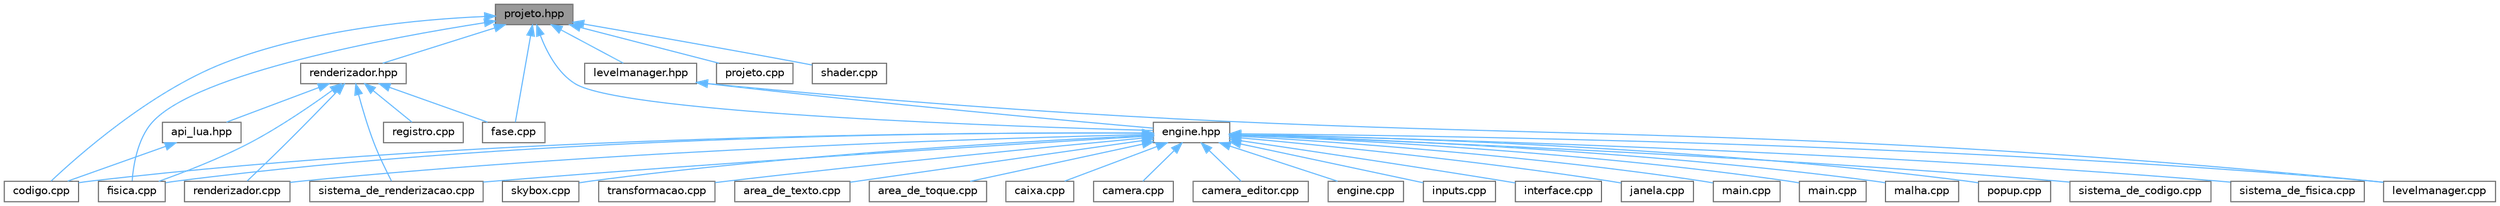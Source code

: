 digraph "projeto.hpp"
{
 // LATEX_PDF_SIZE
  bgcolor="transparent";
  edge [fontname=Helvetica,fontsize=10,labelfontname=Helvetica,labelfontsize=10];
  node [fontname=Helvetica,fontsize=10,shape=box,height=0.2,width=0.4];
  Node1 [id="Node000001",label="projeto.hpp",height=0.2,width=0.4,color="gray40", fillcolor="grey60", style="filled", fontcolor="black",tooltip="Classe projeto."];
  Node1 -> Node2 [id="edge1_Node000001_Node000002",dir="back",color="steelblue1",style="solid",tooltip=" "];
  Node2 [id="Node000002",label="codigo.cpp",height=0.2,width=0.4,color="grey40", fillcolor="white", style="filled",URL="$codigo_8cpp.html",tooltip=" "];
  Node1 -> Node3 [id="edge2_Node000001_Node000003",dir="back",color="steelblue1",style="solid",tooltip=" "];
  Node3 [id="Node000003",label="engine.hpp",height=0.2,width=0.4,color="grey40", fillcolor="white", style="filled",URL="$engine_8hpp.html",tooltip=" "];
  Node3 -> Node4 [id="edge3_Node000003_Node000004",dir="back",color="steelblue1",style="solid",tooltip=" "];
  Node4 [id="Node000004",label="area_de_texto.cpp",height=0.2,width=0.4,color="grey40", fillcolor="white", style="filled",URL="$area__de__texto_8cpp.html",tooltip=" "];
  Node3 -> Node5 [id="edge4_Node000003_Node000005",dir="back",color="steelblue1",style="solid",tooltip=" "];
  Node5 [id="Node000005",label="area_de_toque.cpp",height=0.2,width=0.4,color="grey40", fillcolor="white", style="filled",URL="$area__de__toque_8cpp.html",tooltip=" "];
  Node3 -> Node6 [id="edge5_Node000003_Node000006",dir="back",color="steelblue1",style="solid",tooltip=" "];
  Node6 [id="Node000006",label="caixa.cpp",height=0.2,width=0.4,color="grey40", fillcolor="white", style="filled",URL="$caixa_8cpp.html",tooltip=" "];
  Node3 -> Node7 [id="edge6_Node000003_Node000007",dir="back",color="steelblue1",style="solid",tooltip=" "];
  Node7 [id="Node000007",label="camera.cpp",height=0.2,width=0.4,color="grey40", fillcolor="white", style="filled",URL="$camera_8cpp.html",tooltip=" "];
  Node3 -> Node8 [id="edge7_Node000003_Node000008",dir="back",color="steelblue1",style="solid",tooltip=" "];
  Node8 [id="Node000008",label="camera_editor.cpp",height=0.2,width=0.4,color="grey40", fillcolor="white", style="filled",URL="$camera__editor_8cpp.html",tooltip=" "];
  Node3 -> Node2 [id="edge8_Node000003_Node000002",dir="back",color="steelblue1",style="solid",tooltip=" "];
  Node3 -> Node9 [id="edge9_Node000003_Node000009",dir="back",color="steelblue1",style="solid",tooltip=" "];
  Node9 [id="Node000009",label="engine.cpp",height=0.2,width=0.4,color="grey40", fillcolor="white", style="filled",URL="$engine_8cpp.html",tooltip=" "];
  Node3 -> Node10 [id="edge10_Node000003_Node000010",dir="back",color="steelblue1",style="solid",tooltip=" "];
  Node10 [id="Node000010",label="fisica.cpp",height=0.2,width=0.4,color="grey40", fillcolor="white", style="filled",URL="$fisica_8cpp.html",tooltip=" "];
  Node3 -> Node11 [id="edge11_Node000003_Node000011",dir="back",color="steelblue1",style="solid",tooltip=" "];
  Node11 [id="Node000011",label="inputs.cpp",height=0.2,width=0.4,color="grey40", fillcolor="white", style="filled",URL="$inputs_8cpp.html",tooltip=" "];
  Node3 -> Node12 [id="edge12_Node000003_Node000012",dir="back",color="steelblue1",style="solid",tooltip=" "];
  Node12 [id="Node000012",label="interface.cpp",height=0.2,width=0.4,color="grey40", fillcolor="white", style="filled",URL="$interface_8cpp.html",tooltip=" "];
  Node3 -> Node13 [id="edge13_Node000003_Node000013",dir="back",color="steelblue1",style="solid",tooltip=" "];
  Node13 [id="Node000013",label="janela.cpp",height=0.2,width=0.4,color="grey40", fillcolor="white", style="filled",URL="$janela_8cpp.html",tooltip=" "];
  Node3 -> Node14 [id="edge14_Node000003_Node000014",dir="back",color="steelblue1",style="solid",tooltip=" "];
  Node14 [id="Node000014",label="levelmanager.cpp",height=0.2,width=0.4,color="grey40", fillcolor="white", style="filled",URL="$levelmanager_8cpp.html",tooltip=" "];
  Node3 -> Node15 [id="edge15_Node000003_Node000015",dir="back",color="steelblue1",style="solid",tooltip=" "];
  Node15 [id="Node000015",label="main.cpp",height=0.2,width=0.4,color="grey40", fillcolor="white", style="filled",URL="$editor_2src_2main_8cpp.html",tooltip=" "];
  Node3 -> Node16 [id="edge16_Node000003_Node000016",dir="back",color="steelblue1",style="solid",tooltip=" "];
  Node16 [id="Node000016",label="main.cpp",height=0.2,width=0.4,color="grey40", fillcolor="white", style="filled",URL="$runtime_2src_2main_8cpp.html",tooltip=" "];
  Node3 -> Node17 [id="edge17_Node000003_Node000017",dir="back",color="steelblue1",style="solid",tooltip=" "];
  Node17 [id="Node000017",label="malha.cpp",height=0.2,width=0.4,color="grey40", fillcolor="white", style="filled",URL="$malha_8cpp.html",tooltip=" "];
  Node3 -> Node18 [id="edge18_Node000003_Node000018",dir="back",color="steelblue1",style="solid",tooltip=" "];
  Node18 [id="Node000018",label="popup.cpp",height=0.2,width=0.4,color="grey40", fillcolor="white", style="filled",URL="$popup_8cpp.html",tooltip=" "];
  Node3 -> Node19 [id="edge19_Node000003_Node000019",dir="back",color="steelblue1",style="solid",tooltip=" "];
  Node19 [id="Node000019",label="renderizador.cpp",height=0.2,width=0.4,color="grey40", fillcolor="white", style="filled",URL="$renderizador_8cpp.html",tooltip=" "];
  Node3 -> Node20 [id="edge20_Node000003_Node000020",dir="back",color="steelblue1",style="solid",tooltip=" "];
  Node20 [id="Node000020",label="sistema_de_codigo.cpp",height=0.2,width=0.4,color="grey40", fillcolor="white", style="filled",URL="$sistema__de__codigo_8cpp.html",tooltip=" "];
  Node3 -> Node21 [id="edge21_Node000003_Node000021",dir="back",color="steelblue1",style="solid",tooltip=" "];
  Node21 [id="Node000021",label="sistema_de_fisica.cpp",height=0.2,width=0.4,color="grey40", fillcolor="white", style="filled",URL="$sistema__de__fisica_8cpp.html",tooltip=" "];
  Node3 -> Node22 [id="edge22_Node000003_Node000022",dir="back",color="steelblue1",style="solid",tooltip=" "];
  Node22 [id="Node000022",label="sistema_de_renderizacao.cpp",height=0.2,width=0.4,color="grey40", fillcolor="white", style="filled",URL="$sistema__de__renderizacao_8cpp.html",tooltip=" "];
  Node3 -> Node23 [id="edge23_Node000003_Node000023",dir="back",color="steelblue1",style="solid",tooltip=" "];
  Node23 [id="Node000023",label="skybox.cpp",height=0.2,width=0.4,color="grey40", fillcolor="white", style="filled",URL="$skybox_8cpp.html",tooltip=" "];
  Node3 -> Node24 [id="edge24_Node000003_Node000024",dir="back",color="steelblue1",style="solid",tooltip=" "];
  Node24 [id="Node000024",label="transformacao.cpp",height=0.2,width=0.4,color="grey40", fillcolor="white", style="filled",URL="$transformacao_8cpp.html",tooltip=" "];
  Node1 -> Node25 [id="edge25_Node000001_Node000025",dir="back",color="steelblue1",style="solid",tooltip=" "];
  Node25 [id="Node000025",label="fase.cpp",height=0.2,width=0.4,color="grey40", fillcolor="white", style="filled",URL="$fase_8cpp.html",tooltip=" "];
  Node1 -> Node10 [id="edge26_Node000001_Node000010",dir="back",color="steelblue1",style="solid",tooltip=" "];
  Node1 -> Node26 [id="edge27_Node000001_Node000026",dir="back",color="steelblue1",style="solid",tooltip=" "];
  Node26 [id="Node000026",label="levelmanager.hpp",height=0.2,width=0.4,color="grey40", fillcolor="white", style="filled",URL="$levelmanager_8hpp.html",tooltip="Gerencia as fases."];
  Node26 -> Node3 [id="edge28_Node000026_Node000003",dir="back",color="steelblue1",style="solid",tooltip=" "];
  Node26 -> Node14 [id="edge29_Node000026_Node000014",dir="back",color="steelblue1",style="solid",tooltip=" "];
  Node1 -> Node27 [id="edge30_Node000001_Node000027",dir="back",color="steelblue1",style="solid",tooltip=" "];
  Node27 [id="Node000027",label="projeto.cpp",height=0.2,width=0.4,color="grey40", fillcolor="white", style="filled",URL="$projeto_8cpp.html",tooltip=" "];
  Node1 -> Node28 [id="edge31_Node000001_Node000028",dir="back",color="steelblue1",style="solid",tooltip=" "];
  Node28 [id="Node000028",label="renderizador.hpp",height=0.2,width=0.4,color="grey40", fillcolor="white", style="filled",URL="$renderizador_8hpp.html",tooltip=" "];
  Node28 -> Node29 [id="edge32_Node000028_Node000029",dir="back",color="steelblue1",style="solid",tooltip=" "];
  Node29 [id="Node000029",label="api_lua.hpp",height=0.2,width=0.4,color="grey40", fillcolor="white", style="filled",URL="$api__lua_8hpp.html",tooltip=" "];
  Node29 -> Node2 [id="edge33_Node000029_Node000002",dir="back",color="steelblue1",style="solid",tooltip=" "];
  Node28 -> Node25 [id="edge34_Node000028_Node000025",dir="back",color="steelblue1",style="solid",tooltip=" "];
  Node28 -> Node10 [id="edge35_Node000028_Node000010",dir="back",color="steelblue1",style="solid",tooltip=" "];
  Node28 -> Node30 [id="edge36_Node000028_Node000030",dir="back",color="steelblue1",style="solid",tooltip=" "];
  Node30 [id="Node000030",label="registro.cpp",height=0.2,width=0.4,color="grey40", fillcolor="white", style="filled",URL="$registro_8cpp.html",tooltip=" "];
  Node28 -> Node19 [id="edge37_Node000028_Node000019",dir="back",color="steelblue1",style="solid",tooltip=" "];
  Node28 -> Node22 [id="edge38_Node000028_Node000022",dir="back",color="steelblue1",style="solid",tooltip=" "];
  Node1 -> Node31 [id="edge39_Node000001_Node000031",dir="back",color="steelblue1",style="solid",tooltip=" "];
  Node31 [id="Node000031",label="shader.cpp",height=0.2,width=0.4,color="grey40", fillcolor="white", style="filled",URL="$shader_8cpp.html",tooltip=" "];
}
